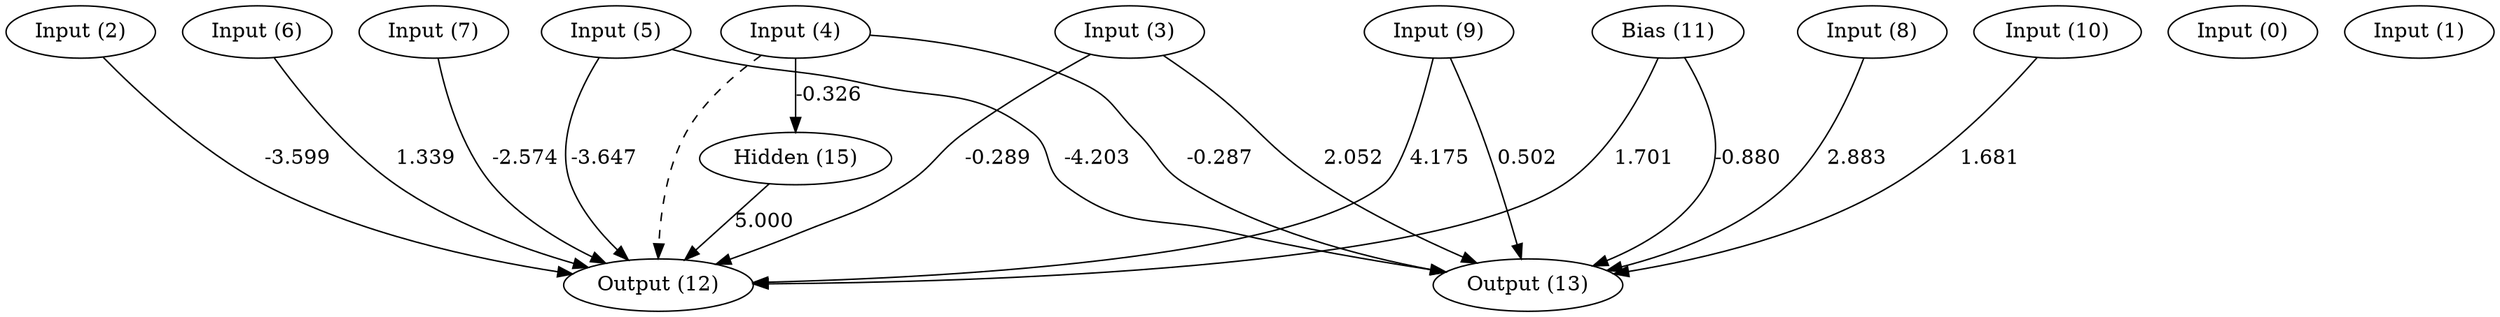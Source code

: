 digraph G {
  11 [ label="Bias (11)" ];
  0 [ label="Input (0)" ];
  1 [ label="Input (1)" ];
  2 [ label="Input (2)" ];
  3 [ label="Input (3)" ];
  4 [ label="Input (4)" ];
  5 [ label="Input (5)" ];
  6 [ label="Input (6)" ];
  7 [ label="Input (7)" ];
  8 [ label="Input (8)" ];
  9 [ label="Input (9)" ];
  10 [ label="Input (10)" ];
  12 [ label="Output (12)" ];
  13 [ label="Output (13)" ];
  15 [ label="Hidden (15)" ];
  { rank=same 11 0 1 2 3 4 5 6 7 8 9 10 }
  { rank=same 12 13 }
  11 -> 12 [ label="1.701" ];
  11 -> 13 [ label="-0.880" ];
  2 -> 12 [ label="-3.599" ];
  3 -> 12 [ label="-0.289" ];
  3 -> 13 [ label="2.052" ];
  4 -> 12 [ style="dashed" ];
  4 -> 13 [ label="-0.287" ];
  5 -> 12 [ label="-3.647" ];
  5 -> 13 [ label="-4.203" ];
  6 -> 12 [ label="1.339" ];
  7 -> 12 [ label="-2.574" ];
  8 -> 13 [ label="2.883" ];
  9 -> 12 [ label="4.175" ];
  9 -> 13 [ label="0.502" ];
  10 -> 13 [ label="1.681" ];
  4 -> 15 [ label="-0.326" ];
  15 -> 12 [ label="5.000" ];
}

